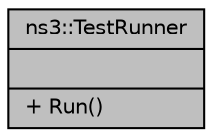 digraph "ns3::TestRunner"
{
  edge [fontname="Helvetica",fontsize="10",labelfontname="Helvetica",labelfontsize="10"];
  node [fontname="Helvetica",fontsize="10",shape=record];
  Node1 [label="{ns3::TestRunner\n||+ Run()\l}",height=0.2,width=0.4,color="black", fillcolor="grey75", style="filled", fontcolor="black"];
}
